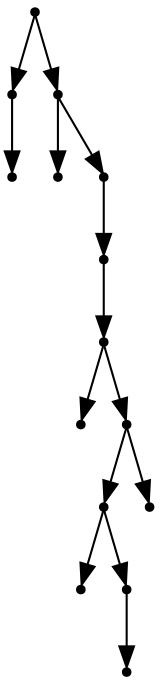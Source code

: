digraph {
  14 [shape=point];
  1 [shape=point];
  0 [shape=point];
  13 [shape=point];
  2 [shape=point];
  12 [shape=point];
  11 [shape=point];
  10 [shape=point];
  3 [shape=point];
  9 [shape=point];
  7 [shape=point];
  4 [shape=point];
  6 [shape=point];
  5 [shape=point];
  8 [shape=point];
14 -> 1;
1 -> 0;
14 -> 13;
13 -> 2;
13 -> 12;
12 -> 11;
11 -> 10;
10 -> 3;
10 -> 9;
9 -> 7;
7 -> 4;
7 -> 6;
6 -> 5;
9 -> 8;
}
